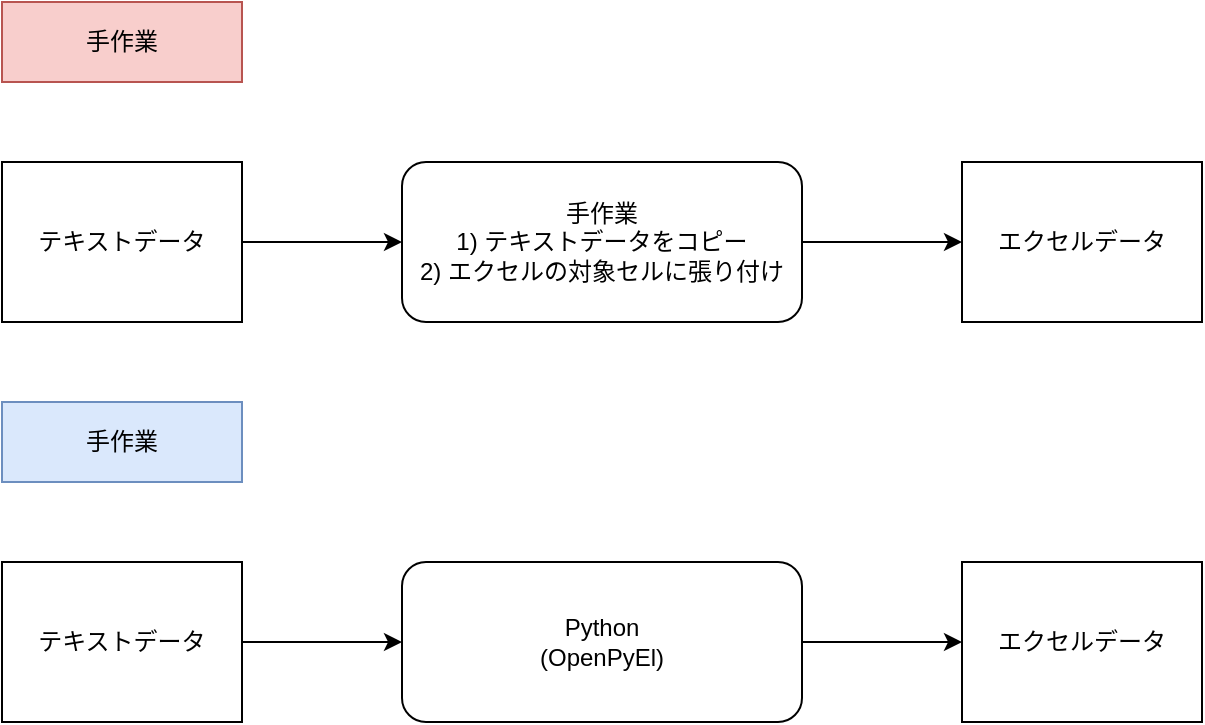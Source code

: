<mxfile version="24.7.6">
  <diagram name="ページ1" id="acSUhjuYJK17_h1Jv--a">
    <mxGraphModel dx="1208" dy="892" grid="1" gridSize="10" guides="1" tooltips="1" connect="1" arrows="1" fold="1" page="1" pageScale="1" pageWidth="827" pageHeight="1169" math="0" shadow="0">
      <root>
        <mxCell id="0" />
        <mxCell id="1" parent="0" />
        <mxCell id="iXndVPD-ayWWBFSMLgRw-1" value="テキストデータ" style="rounded=0;whiteSpace=wrap;html=1;" vertex="1" parent="1">
          <mxGeometry x="120" y="200" width="120" height="80" as="geometry" />
        </mxCell>
        <mxCell id="iXndVPD-ayWWBFSMLgRw-2" value="エクセルデータ" style="rounded=0;whiteSpace=wrap;html=1;" vertex="1" parent="1">
          <mxGeometry x="600" y="200" width="120" height="80" as="geometry" />
        </mxCell>
        <mxCell id="iXndVPD-ayWWBFSMLgRw-4" value="手作業" style="text;html=1;align=center;verticalAlign=middle;whiteSpace=wrap;rounded=0;fillColor=#f8cecc;strokeColor=#b85450;" vertex="1" parent="1">
          <mxGeometry x="120" y="120" width="120" height="40" as="geometry" />
        </mxCell>
        <mxCell id="iXndVPD-ayWWBFSMLgRw-5" value="手作業&lt;div&gt;1) テキストデータをコピー&lt;/div&gt;&lt;div&gt;2) エクセルの対象セルに張り付け&lt;/div&gt;" style="rounded=1;whiteSpace=wrap;html=1;" vertex="1" parent="1">
          <mxGeometry x="320" y="200" width="200" height="80" as="geometry" />
        </mxCell>
        <mxCell id="iXndVPD-ayWWBFSMLgRw-6" value="" style="endArrow=classic;html=1;rounded=0;exitX=1;exitY=0.5;exitDx=0;exitDy=0;entryX=0;entryY=0.5;entryDx=0;entryDy=0;" edge="1" parent="1" source="iXndVPD-ayWWBFSMLgRw-1" target="iXndVPD-ayWWBFSMLgRw-5">
          <mxGeometry width="50" height="50" relative="1" as="geometry">
            <mxPoint x="390" y="480" as="sourcePoint" />
            <mxPoint x="440" y="430" as="targetPoint" />
          </mxGeometry>
        </mxCell>
        <mxCell id="iXndVPD-ayWWBFSMLgRw-7" value="" style="endArrow=classic;html=1;rounded=0;exitX=1;exitY=0.5;exitDx=0;exitDy=0;" edge="1" parent="1" source="iXndVPD-ayWWBFSMLgRw-5">
          <mxGeometry width="50" height="50" relative="1" as="geometry">
            <mxPoint x="530" y="240" as="sourcePoint" />
            <mxPoint x="600" y="240" as="targetPoint" />
          </mxGeometry>
        </mxCell>
        <mxCell id="iXndVPD-ayWWBFSMLgRw-8" value="テキストデータ" style="rounded=0;whiteSpace=wrap;html=1;" vertex="1" parent="1">
          <mxGeometry x="120" y="400" width="120" height="80" as="geometry" />
        </mxCell>
        <mxCell id="iXndVPD-ayWWBFSMLgRw-9" value="エクセルデータ" style="rounded=0;whiteSpace=wrap;html=1;" vertex="1" parent="1">
          <mxGeometry x="600" y="400" width="120" height="80" as="geometry" />
        </mxCell>
        <mxCell id="iXndVPD-ayWWBFSMLgRw-10" value="Python&lt;div&gt;(OpenPyEl)&lt;/div&gt;" style="rounded=1;whiteSpace=wrap;html=1;" vertex="1" parent="1">
          <mxGeometry x="320" y="400" width="200" height="80" as="geometry" />
        </mxCell>
        <mxCell id="iXndVPD-ayWWBFSMLgRw-11" value="" style="endArrow=classic;html=1;rounded=0;exitX=1;exitY=0.5;exitDx=0;exitDy=0;entryX=0;entryY=0.5;entryDx=0;entryDy=0;" edge="1" parent="1" source="iXndVPD-ayWWBFSMLgRw-8" target="iXndVPD-ayWWBFSMLgRw-10">
          <mxGeometry width="50" height="50" relative="1" as="geometry">
            <mxPoint x="390" y="680" as="sourcePoint" />
            <mxPoint x="440" y="630" as="targetPoint" />
          </mxGeometry>
        </mxCell>
        <mxCell id="iXndVPD-ayWWBFSMLgRw-12" value="" style="endArrow=classic;html=1;rounded=0;exitX=1;exitY=0.5;exitDx=0;exitDy=0;" edge="1" parent="1" source="iXndVPD-ayWWBFSMLgRw-10">
          <mxGeometry width="50" height="50" relative="1" as="geometry">
            <mxPoint x="530" y="440" as="sourcePoint" />
            <mxPoint x="600" y="440" as="targetPoint" />
          </mxGeometry>
        </mxCell>
        <mxCell id="iXndVPD-ayWWBFSMLgRw-13" value="手作業" style="text;html=1;align=center;verticalAlign=middle;whiteSpace=wrap;rounded=0;fillColor=#dae8fc;strokeColor=#6c8ebf;" vertex="1" parent="1">
          <mxGeometry x="120" y="320" width="120" height="40" as="geometry" />
        </mxCell>
      </root>
    </mxGraphModel>
  </diagram>
</mxfile>
